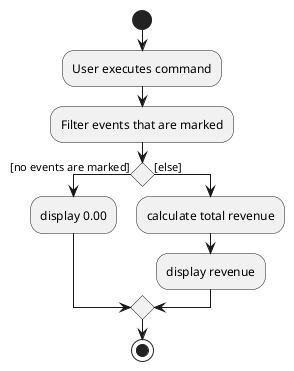@startuml
start
:User executes command;
:Filter events that are marked;
if () then ([no events are marked])
    :display 0.00;
else ([else])
    :calculate total revenue;
    :display revenue;
endif
stop
@enduml
